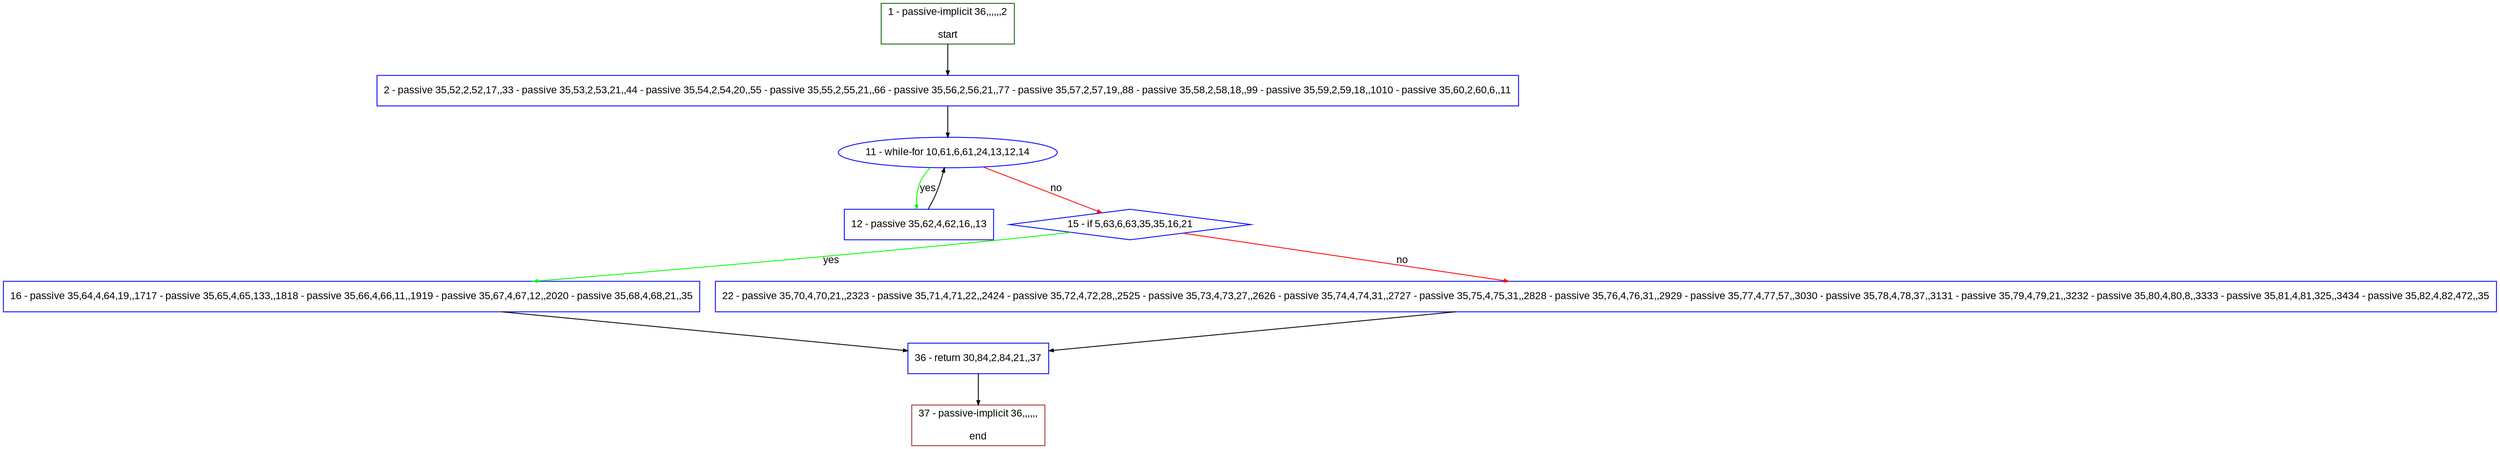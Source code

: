 digraph "" {
  graph [pack="true", label="", fontsize="12", packmode="clust", fontname="Arial", fillcolor="#FFFFCC", bgcolor="white", style="rounded,filled", compound="true"];
  node [node_initialized="no", label="", color="grey", fontsize="12", fillcolor="white", fontname="Arial", style="filled", shape="rectangle", compound="true", fixedsize="false"];
  edge [fontcolor="black", arrowhead="normal", arrowtail="none", arrowsize="0.5", ltail="", label="", color="black", fontsize="12", lhead="", fontname="Arial", dir="forward", compound="true"];
  __N1 [label="2 - passive 35,52,2,52,17,,33 - passive 35,53,2,53,21,,44 - passive 35,54,2,54,20,,55 - passive 35,55,2,55,21,,66 - passive 35,56,2,56,21,,77 - passive 35,57,2,57,19,,88 - passive 35,58,2,58,18,,99 - passive 35,59,2,59,18,,1010 - passive 35,60,2,60,6,,11", color="#0000ff", fillcolor="#ffffff", style="filled", shape="box"];
  __N2 [label="1 - passive-implicit 36,,,,,,2\n\nstart", color="#006400", fillcolor="#ffffff", style="filled", shape="box"];
  __N3 [label="11 - while-for 10,61,6,61,24,13,12,14", color="#0000ff", fillcolor="#ffffff", style="filled", shape="oval"];
  __N4 [label="12 - passive 35,62,4,62,16,,13", color="#0000ff", fillcolor="#ffffff", style="filled", shape="box"];
  __N5 [label="15 - if 5,63,6,63,35,35,16,21", color="#0000ff", fillcolor="#ffffff", style="filled", shape="diamond"];
  __N6 [label="16 - passive 35,64,4,64,19,,1717 - passive 35,65,4,65,133,,1818 - passive 35,66,4,66,11,,1919 - passive 35,67,4,67,12,,2020 - passive 35,68,4,68,21,,35", color="#0000ff", fillcolor="#ffffff", style="filled", shape="box"];
  __N7 [label="22 - passive 35,70,4,70,21,,2323 - passive 35,71,4,71,22,,2424 - passive 35,72,4,72,28,,2525 - passive 35,73,4,73,27,,2626 - passive 35,74,4,74,31,,2727 - passive 35,75,4,75,31,,2828 - passive 35,76,4,76,31,,2929 - passive 35,77,4,77,57,,3030 - passive 35,78,4,78,37,,3131 - passive 35,79,4,79,21,,3232 - passive 35,80,4,80,8,,3333 - passive 35,81,4,81,325,,3434 - passive 35,82,4,82,472,,35", color="#0000ff", fillcolor="#ffffff", style="filled", shape="box"];
  __N8 [label="36 - return 30,84,2,84,21,,37", color="#0000ff", fillcolor="#ffffff", style="filled", shape="box"];
  __N9 [label="37 - passive-implicit 36,,,,,,\n\nend", color="#a52a2a", fillcolor="#ffffff", style="filled", shape="box"];
  __N2 -> __N1 [arrowhead="normal", arrowtail="none", color="#000000", label="", dir="forward"];
  __N1 -> __N3 [arrowhead="normal", arrowtail="none", color="#000000", label="", dir="forward"];
  __N3 -> __N4 [arrowhead="normal", arrowtail="none", color="#00ff00", label="yes", dir="forward"];
  __N4 -> __N3 [arrowhead="normal", arrowtail="none", color="#000000", label="", dir="forward"];
  __N3 -> __N5 [arrowhead="normal", arrowtail="none", color="#ff0000", label="no", dir="forward"];
  __N5 -> __N6 [arrowhead="normal", arrowtail="none", color="#00ff00", label="yes", dir="forward"];
  __N5 -> __N7 [arrowhead="normal", arrowtail="none", color="#ff0000", label="no", dir="forward"];
  __N6 -> __N8 [arrowhead="normal", arrowtail="none", color="#000000", label="", dir="forward"];
  __N7 -> __N8 [arrowhead="normal", arrowtail="none", color="#000000", label="", dir="forward"];
  __N8 -> __N9 [arrowhead="normal", arrowtail="none", color="#000000", label="", dir="forward"];
}
